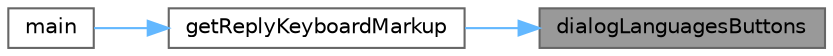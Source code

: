 digraph "dialogLanguagesButtons"
{
 // LATEX_PDF_SIZE
  bgcolor="transparent";
  edge [fontname=Helvetica,fontsize=10,labelfontname=Helvetica,labelfontsize=10];
  node [fontname=Helvetica,fontsize=10,shape=box,height=0.2,width=0.4];
  rankdir="RL";
  Node1 [label="dialogLanguagesButtons",height=0.2,width=0.4,color="gray40", fillcolor="grey60", style="filled", fontcolor="black",tooltip="Функция получения подписи кнопки смены языка"];
  Node1 -> Node2 [dir="back",color="steelblue1",style="solid"];
  Node2 [label="getReplyKeyboardMarkup",height=0.2,width=0.4,color="grey40", fillcolor="white", style="filled",URL="$cursovaya_8cpp.html#afb712dc6852069deebdc10280e811305",tooltip="Функция получения клавиатуры для выбора языка"];
  Node2 -> Node3 [dir="back",color="steelblue1",style="solid"];
  Node3 [label="main",height=0.2,width=0.4,color="grey40", fillcolor="white", style="filled",URL="$cursovaya_8cpp.html#ae66f6b31b5ad750f1fe042a706a4e3d4",tooltip="Точка входа в приложение"];
}
